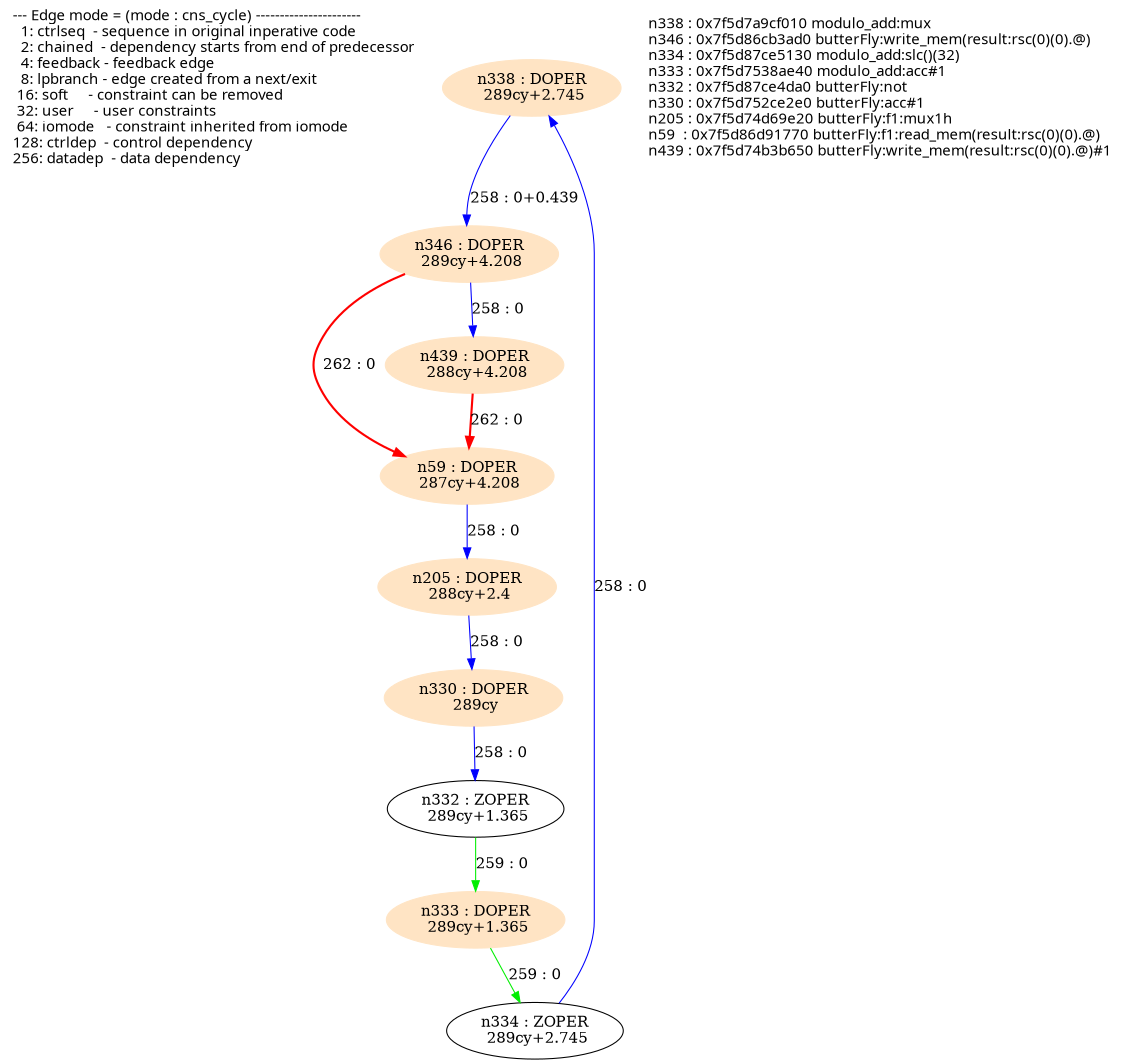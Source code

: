 digraph G {
  size="7.5,10"; center=true; ratio=auto;
  m1[fontname=Fixed,labeljust=left,label="--- Edge mode = (mode : cns_cycle) ----------------------\l  1: ctrlseq  - sequence in original inperative code     \l  2: chained  - dependency starts from end of predecessor\l  4: feedback - feedback edge                            \l  8: lpbranch - edge created from a next/exit            \l 16: soft     - constraint can be removed                \l 32: user     - user constraints                         \l 64: iomode   - constraint inherited from iomode         \l128: ctrldep  - control dependency                       \l256: datadep  - data dependency                          \l",shape=none];
  n338[label="n338 : DOPER\n 289cy+2.745\n",shape=ellipse,style=filled,color=bisque];
  n346[label="n346 : DOPER\n 289cy+4.208\n",shape=ellipse,style=filled,color=bisque];
  n334[label="n334 : ZOPER\n 289cy+2.745\n",shape=ellipse];
  n333[label="n333 : DOPER\n 289cy+1.365\n",shape=ellipse,style=filled,color=bisque];
  n332[label="n332 : ZOPER\n 289cy+1.365\n",shape=ellipse];
  n330[label="n330 : DOPER\n 289cy\n",shape=ellipse,style=filled,color=bisque];
  n205[label="n205 : DOPER\n 288cy+2.4\n",shape=ellipse,style=filled,color=bisque];
  n59[label="n59 : DOPER\n 287cy+4.208\n",shape=ellipse,style=filled,color=bisque];
  n439[label="n439 : DOPER\n 288cy+4.208\n",shape=ellipse,style=filled,color=bisque];
  m2[fontname=Fixed,labeljust=left,label="n338 : 0x7f5d7a9cf010 modulo_add:mux\ln346 : 0x7f5d86cb3ad0 butterFly:write_mem(result:rsc(0)(0).@)\ln334 : 0x7f5d87ce5130 modulo_add:slc()(32)\ln333 : 0x7f5d7538ae40 modulo_add:acc#1\ln332 : 0x7f5d87ce4da0 butterFly:not\ln330 : 0x7f5d752ce2e0 butterFly:acc#1\ln205 : 0x7f5d74d69e20 butterFly:f1:mux1h\ln59  : 0x7f5d86d91770 butterFly:f1:read_mem(result:rsc(0)(0).@)\ln439 : 0x7f5d74b3b650 butterFly:write_mem(result:rsc(0)(0).@)#1\l",shape=none];
  n338 -> n346[label="258 : 0+0.439",color=blue];
  n334 -> n338[label="258 : 0",color=blue];
  n333 -> n334[label="259 : 0",color=green2];
  n332 -> n333[label="259 : 0",color=green2];
  n330 -> n332[label="258 : 0",color=blue];
  n205 -> n330[label="258 : 0",color=blue];
  n59 -> n205[label="258 : 0",color=blue];
  n439 -> n59[label="262 : 0",color=red, style=bold];
  n346 -> n439[label="258 : 0",color=blue];
  n346 -> n59[label="262 : 0",color=red, style=bold];
}

